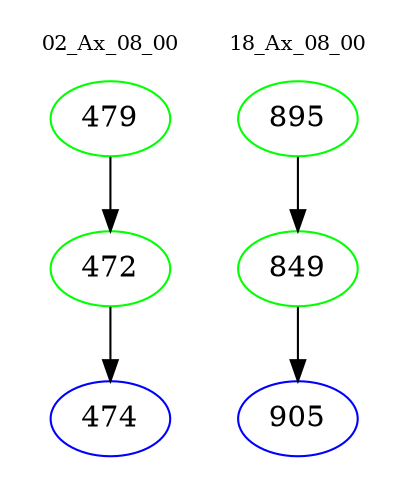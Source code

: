 digraph{
subgraph cluster_0 {
color = white
label = "02_Ax_08_00";
fontsize=10;
T0_479 [label="479", color="green"]
T0_479 -> T0_472 [color="black"]
T0_472 [label="472", color="green"]
T0_472 -> T0_474 [color="black"]
T0_474 [label="474", color="blue"]
}
subgraph cluster_1 {
color = white
label = "18_Ax_08_00";
fontsize=10;
T1_895 [label="895", color="green"]
T1_895 -> T1_849 [color="black"]
T1_849 [label="849", color="green"]
T1_849 -> T1_905 [color="black"]
T1_905 [label="905", color="blue"]
}
}
